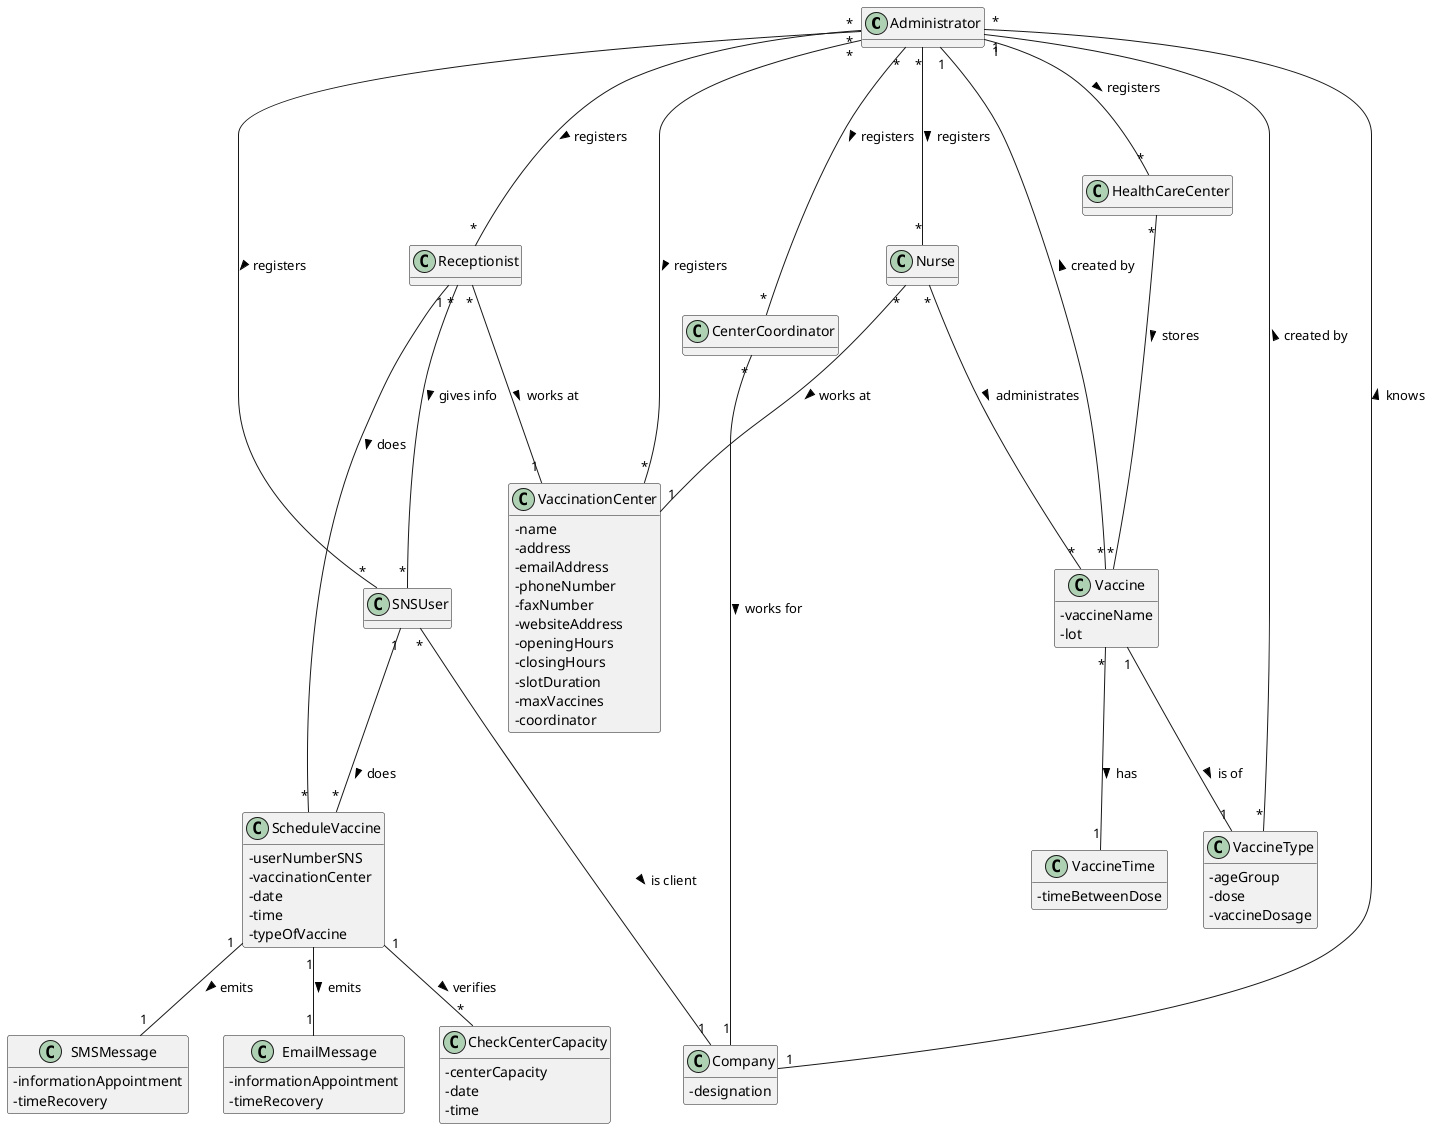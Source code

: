 @startuml
skinparam classAttributeIconSize 0
hide methods

class Administrator{
}

class Nurse{
}

class SNSUser{
}

class Receptionist{
}

class CenterCoordinator{
}

class HealthCareCenter {
}

class Company {
- designation
}

class SMSMessage {
- informationAppointment
- timeRecovery
}

class EmailMessage {
- informationAppointment
- timeRecovery
}

class Vaccine {
- vaccineName
- lot
}

class VaccineType {
- ageGroup
- dose
- vaccineDosage
}

class VaccineTime {
- timeBetweenDose
}

class CheckCenterCapacity {
- centerCapacity
- date
- time
}

class ScheduleVaccine {
- userNumberSNS
- vaccinationCenter
- date
- time
- typeOfVaccine
}

class VaccinationCenter {
  - name
  - address
  - emailAddress
  - phoneNumber
  - faxNumber
  - websiteAddress
  - openingHours
  - closingHours
  - slotDuration
  - maxVaccines
  - coordinator
}

Administrator "*"---"*" Nurse : registers >
Administrator "*"---"*" CenterCoordinator : registers >
Administrator "*"---"*" Receptionist : registers >
Administrator "*"---"*" SNSUser : registers >
Administrator "*"---"*" VaccinationCenter : registers >


Company "1"---"*" Administrator : knows >
SNSUser "*"---"1" Company : is client >



Nurse "*"---"*" Vaccine : administrates >
Nurse "*"---"1" VaccinationCenter : works at >

Receptionist "*"---"*" SNSUser : gives info >
Receptionist "*"---"1" VaccinationCenter : works at >

CenterCoordinator "*"--"1" Company : works for >
Vaccine "1"--"1" VaccineType : is of >
Vaccine "*"--"1" VaccineTime : has >

ScheduleVaccine "1"--"*" CheckCenterCapacity : verifies >
HealthCareCenter "*"---"*" Vaccine : stores >
VaccineType "*"--"1" Administrator : created by >
Vaccine "*"--"1" Administrator : created by >

Receptionist "1"--"*" ScheduleVaccine : does >
ScheduleVaccine "1"--"1" EmailMessage : emits >
ScheduleVaccine "1"--"1" SMSMessage : emits >
SNSUser "1"--"*" ScheduleVaccine : does >
Administrator "1"--"*" HealthCareCenter : registers >



@endum